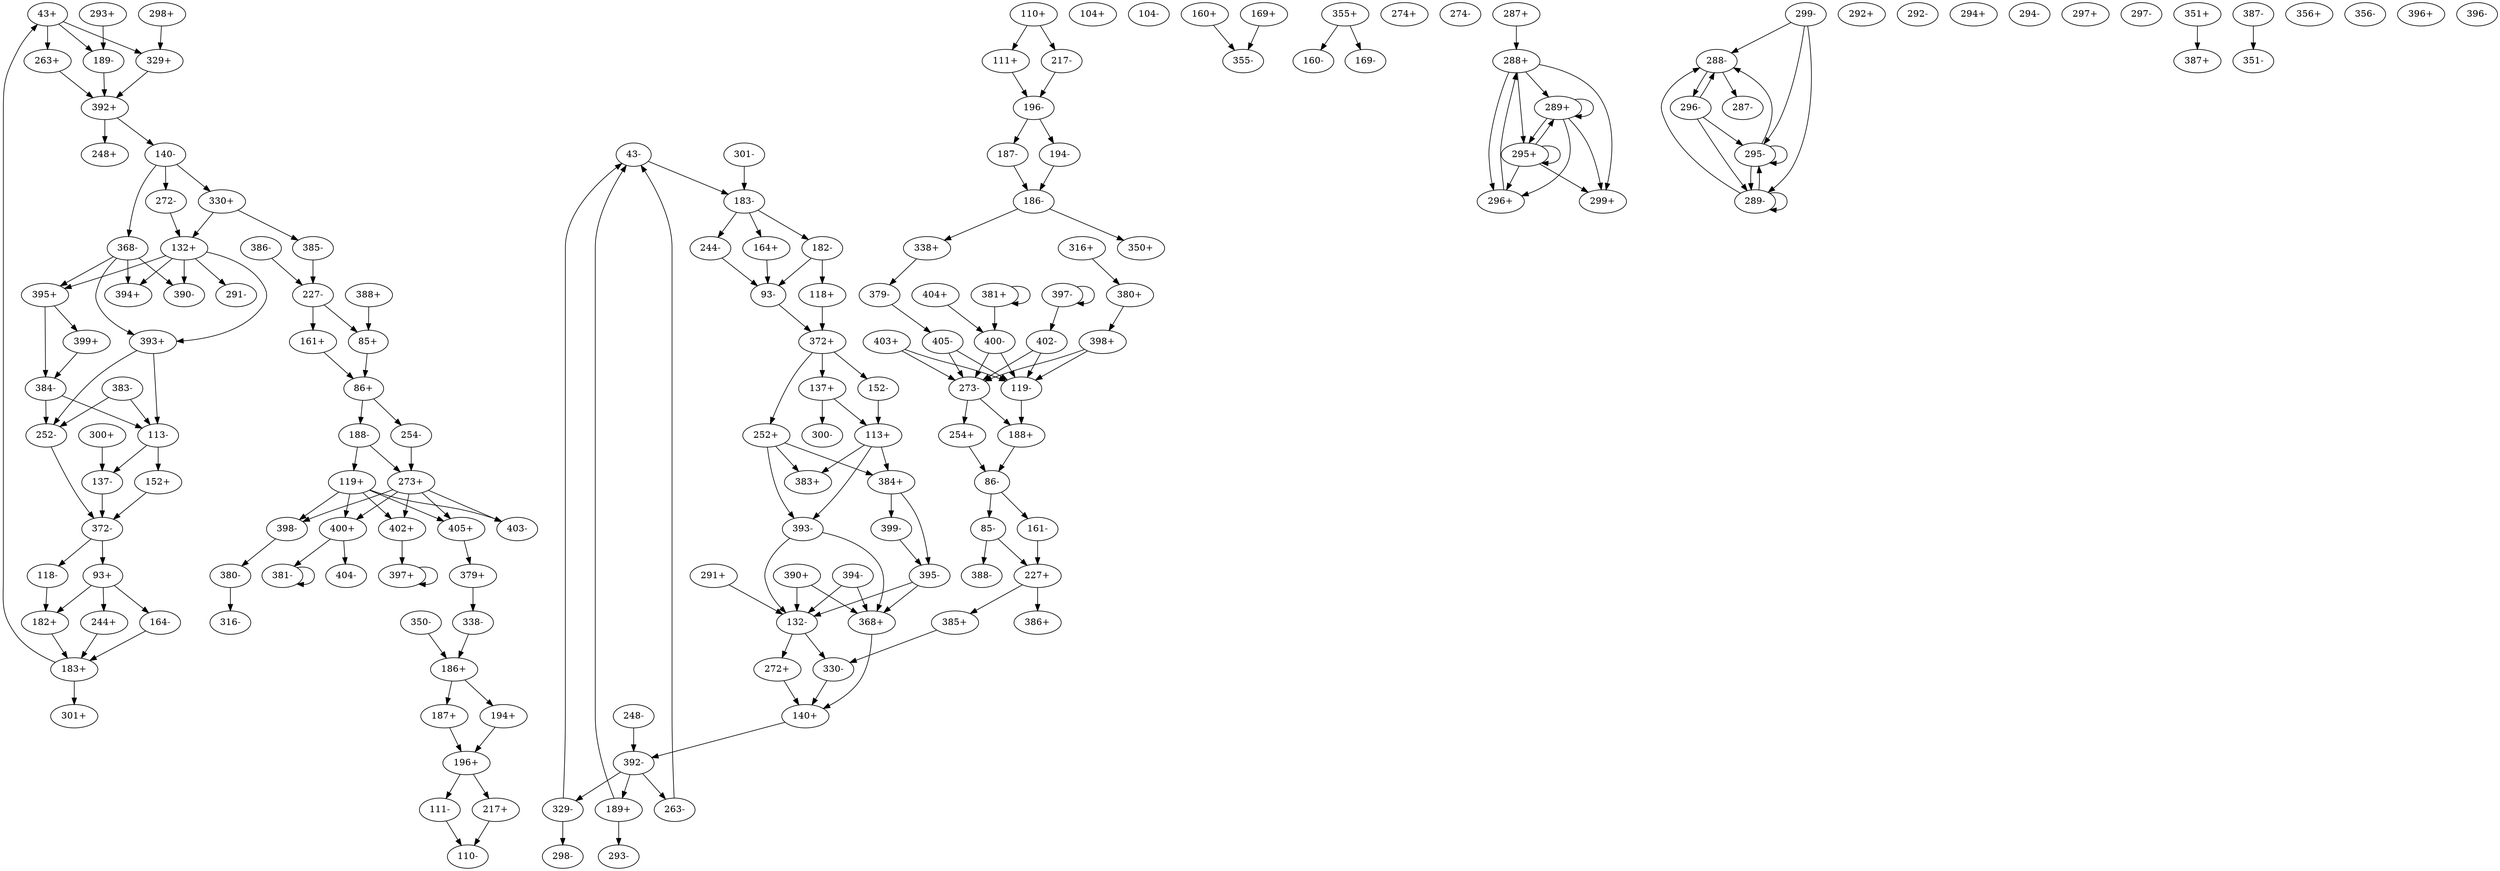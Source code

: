 digraph adj {
graph [k=96]
edge [d=-95]
"43+" [l=329 C=59670]
"43-" [l=329 C=59670]
"85+" [l=274 C=31330]
"85-" [l=274 C=31330]
"86+" [l=260 C=34789]
"86-" [l=260 C=34789]
"93+" [l=171 C=19380]
"93-" [l=171 C=19380]
"104+" [l=19906 C=501670]
"104-" [l=19906 C=501670]
"110+" [l=188 C=10231]
"110-" [l=188 C=10231]
"111+" [l=190 C=8551]
"111-" [l=190 C=8551]
"113+" [l=167 C=18360]
"113-" [l=167 C=18360]
"118+" [l=379 C=45530]
"118-" [l=379 C=45530]
"119+" [l=191 C=12159]
"119-" [l=191 C=12159]
"132+" [l=145 C=12750]
"132-" [l=145 C=12750]
"137+" [l=169 C=16839]
"137-" [l=169 C=16839]
"140+" [l=161 C=16830]
"140-" [l=161 C=16830]
"152+" [l=191 C=17639]
"152-" [l=191 C=17639]
"160+" [l=827 C=45609]
"160-" [l=827 C=45609]
"161+" [l=331 C=6883]
"161-" [l=331 C=6883]
"164+" [l=185 C=22950]
"164-" [l=185 C=22950]
"169+" [l=208 C=7717]
"169-" [l=208 C=7717]
"182+" [l=160 C=12188]
"182-" [l=160 C=12188]
"183+" [l=136 C=10455]
"183-" [l=136 C=10455]
"186+" [l=181 C=7716]
"186-" [l=181 C=7716]
"187+" [l=371 C=10744]
"187-" [l=371 C=10744]
"188+" [l=152 C=9052]
"188-" [l=152 C=9052]
"189+" [l=188 C=13272]
"189-" [l=188 C=13272]
"194+" [l=398 C=20108]
"194-" [l=398 C=20108]
"196+" [l=192 C=8398]
"196-" [l=192 C=8398]
"217+" [l=221 C=6213]
"217-" [l=221 C=6213]
"227+" [l=133 C=3872]
"227-" [l=133 C=3872]
"244+" [l=191 C=4692]
"244-" [l=191 C=4692]
"248+" [l=155 C=311]
"248-" [l=155 C=311]
"252+" [l=279 C=5940]
"252-" [l=279 C=5940]
"254+" [l=201 C=4311]
"254-" [l=201 C=4311]
"263+" [l=191 C=4194]
"263-" [l=191 C=4194]
"272+" [l=191 C=228]
"272-" [l=191 C=228]
"273+" [l=142 C=2138]
"273-" [l=142 C=2138]
"274+" [l=191 C=1313]
"274-" [l=191 C=1313]
"287+" [l=188 C=764]
"287-" [l=188 C=764]
"288+" [l=97 C=228]
"288-" [l=97 C=228]
"289+" [l=96 C=255]
"289-" [l=96 C=255]
"291+" [l=120 C=68]
"291-" [l=120 C=68]
"292+" [l=143 C=147]
"292-" [l=143 C=147]
"293+" [l=98 C=9]
"293-" [l=98 C=9]
"294+" [l=113 C=67]
"294-" [l=113 C=67]
"295+" [l=191 C=4398]
"295-" [l=191 C=4398]
"296+" [l=189 C=5658]
"296-" [l=189 C=5658]
"297+" [l=134 C=85]
"297-" [l=134 C=85]
"298+" [l=98 C=13]
"298-" [l=98 C=13]
"299+" [l=123 C=103]
"299-" [l=123 C=103]
"300+" [l=102 C=15]
"300-" [l=102 C=15]
"301+" [l=147 C=122]
"301-" [l=147 C=122]
"316+" [l=131289 C=3178453]
"316-" [l=131289 C=3178453]
"329+" [l=180 C=21663]
"329-" [l=180 C=21663]
"330+" [l=163 C=17340]
"330-" [l=163 C=17340]
"338+" [l=354719 C=12280736]
"338-" [l=354719 C=12280736]
"350+" [l=461 C=23014]
"350-" [l=461 C=23014]
"351+" [l=696 C=9482]
"351-" [l=696 C=9482]
"355+" [l=165 C=8551]
"355-" [l=165 C=8551]
"356+" [l=761 C=13006]
"356-" [l=761 C=13006]
"368+" [l=309 C=12255]
"368-" [l=309 C=12255]
"372+" [l=1355 C=321119]
"372-" [l=1355 C=321119]
"379+" [l=191 C=0]
"379-" [l=191 C=0]
"380+" [l=191 C=0]
"380-" [l=191 C=0]
"381+" [l=26773 C=1299269]
"381-" [l=26773 C=1299269]
"383+" [l=55439 C=3778022]
"383-" [l=55439 C=3778022]
"384+" [l=245229 C=12355884]
"384-" [l=245229 C=12355884]
"385+" [l=30250 C=1312476]
"385-" [l=30250 C=1312476]
"386+" [l=220932 C=6085973]
"386-" [l=220932 C=6085973]
"387+" [l=14743 C=366029]
"387-" [l=14743 C=366029]
"388+" [l=424706 C=17334081]
"388-" [l=424706 C=17334081]
"390+" [l=334609 C=13653171]
"390-" [l=334609 C=13653171]
"392+" [l=2390 C=585200]
"392-" [l=2390 C=585200]
"393+" [l=60082 C=4030980]
"393-" [l=60082 C=4030980]
"394+" [l=15655 C=1135970]
"394-" [l=15655 C=1135970]
"395+" [l=209092 C=11239649]
"395-" [l=209092 C=11239649]
"396+" [l=88519 C=2134239]
"396-" [l=88519 C=2134239]
"397+" [l=10868 C=275153]
"397-" [l=10868 C=275153]
"398+" [l=87201 C=2339796]
"398-" [l=87201 C=2339796]
"399+" [l=11318 C=479659]
"399-" [l=11318 C=479659]
"400+" [l=3949 C=274524]
"400-" [l=3949 C=274524]
"402+" [l=409709 C=11171200]
"402-" [l=409709 C=11171200]
"403+" [l=578266 C=19376347]
"403-" [l=578266 C=19376347]
"404+" [l=631096 C=34294614]
"404-" [l=631096 C=34294614]
"405+" [l=176744 C=5687952]
"405-" [l=176744 C=5687952]
"43+" -> "263+"
"43+" -> "329+" [d=-84]
"43+" -> "189-" [d=-84]
"43-" -> "183-"
"85+" -> "86+"
"85-" -> "227+" [d=-37]
"85-" -> "388-"
"86+" -> "188-"
"86+" -> "254-"
"86-" -> "85-"
"86-" -> "161-"
"93+" -> "182+" [d=-64]
"93+" -> "164-" [d=-89]
"93+" -> "244+" [d=-89]
"93-" -> "372+"
"110+" -> "111+"
"110+" -> "217-"
"111+" -> "196-"
"111-" -> "110-"
"113+" -> "383+"
"113+" -> "384+"
"113+" -> "393-"
"113-" -> "152+"
"113-" -> "137-" [d=-73]
"118+" -> "372+"
"118-" -> "182+"
"119+" -> "398-"
"119+" -> "400+"
"119+" -> "402+"
"119+" -> "403-"
"119+" -> "405+"
"119-" -> "188+"
"132+" -> "291-"
"132+" -> "390-" [d=-67]
"132+" -> "393+" [d=-67]
"132+" -> "394+" [d=-67]
"132+" -> "395+" [d=-67]
"132-" -> "272+"
"132-" -> "330-" [d=-67]
"137+" -> "300-"
"137+" -> "113+" [d=-73]
"137-" -> "372-" [d=-79]
"140+" -> "392-"
"140-" -> "368-"
"140-" -> "272-" [d=-55]
"140-" -> "330+" [d=-55]
"152+" -> "372-" [d=-79]
"152-" -> "113+"
"160+" -> "355-"
"161+" -> "86+"
"161-" -> "227+"
"164+" -> "93-" [d=-89]
"164-" -> "183+" [d=-89]
"169+" -> "355-"
"182+" -> "183+" [d=-89]
"182-" -> "118+"
"182-" -> "93-" [d=-64]
"183+" -> "43+"
"183+" -> "301+"
"183-" -> "244-"
"183-" -> "164+" [d=-89]
"183-" -> "182-" [d=-89]
"186+" -> "187+"
"186+" -> "194+"
"186-" -> "338+"
"186-" -> "350+"
"187+" -> "196+"
"187-" -> "186-"
"188+" -> "86-"
"188-" -> "119+"
"188-" -> "273+" [d=-46]
"189+" -> "293-"
"189+" -> "43-" [d=-84]
"189-" -> "392+"
"194+" -> "196+"
"194-" -> "186-"
"196+" -> "111-"
"196+" -> "217+"
"196-" -> "187-"
"196-" -> "194-"
"217+" -> "110-"
"217-" -> "196-"
"227+" -> "385+"
"227+" -> "386+"
"227-" -> "161+"
"227-" -> "85+" [d=-37]
"244+" -> "183+"
"244-" -> "93-" [d=-89]
"248-" -> "392-"
"252+" -> "383+"
"252+" -> "384+"
"252+" -> "393-"
"252-" -> "372-"
"254+" -> "86-"
"254-" -> "273+"
"263+" -> "392+" [d=-87]
"263-" -> "43-"
"272+" -> "140+" [d=-55]
"272-" -> "132+"
"273+" -> "398-"
"273+" -> "400+"
"273+" -> "402+"
"273+" -> "403-"
"273+" -> "405+"
"273-" -> "254+"
"273-" -> "188+" [d=-46]
"287+" -> "288+"
"288+" -> "289+"
"288+" -> "295+"
"288+" -> "296+"
"288+" -> "299+"
"288-" -> "287-"
"288-" -> "296-"
"289+" -> "289+"
"289+" -> "295+"
"289+" -> "296+"
"289+" -> "299+"
"289-" -> "288-"
"289-" -> "289-"
"289-" -> "295-"
"291+" -> "132-"
"293+" -> "189-"
"295+" -> "295+"
"295+" -> "296+"
"295+" -> "299+"
"295+" -> "289+"
"295-" -> "295-"
"295-" -> "288-"
"295-" -> "289-"
"296+" -> "288+"
"296-" -> "295-"
"296-" -> "288-"
"296-" -> "289-"
"298+" -> "329+"
"299-" -> "295-"
"299-" -> "288-"
"299-" -> "289-"
"300+" -> "137-"
"301-" -> "183-"
"316+" -> "380+"
"329+" -> "392+" [d=-87]
"329-" -> "298-"
"329-" -> "43-" [d=-84]
"330+" -> "132+" [d=-67]
"330+" -> "385-"
"330-" -> "140+" [d=-55]
"338+" -> "379-"
"338-" -> "186+"
"350-" -> "186+"
"351+" -> "387+"
"355+" -> "160-"
"355+" -> "169-"
"368+" -> "140+"
"368-" -> "390-"
"368-" -> "393+"
"368-" -> "394+"
"368-" -> "395+"
"372+" -> "252+"
"372+" -> "137+" [d=-79]
"372+" -> "152-" [d=-79]
"372-" -> "93+"
"372-" -> "118-"
"379+" -> "338-"
"379-" -> "405-"
"380+" -> "398+"
"380-" -> "316-"
"381+" -> "381+"
"381+" -> "400-" [d=-194]
"381-" -> "381-"
"383-" -> "113-"
"383-" -> "252-"
"384+" -> "395-" [d=-554]
"384+" -> "399-" [d=-554]
"384-" -> "113-"
"384-" -> "252-"
"385+" -> "330-"
"385-" -> "227-"
"386-" -> "227-"
"387-" -> "351-"
"388+" -> "85+"
"390+" -> "368+"
"390+" -> "132-" [d=-67]
"392+" -> "140-"
"392+" -> "248+"
"392-" -> "189+"
"392-" -> "263-" [d=-87]
"392-" -> "329-" [d=-87]
"393+" -> "113-"
"393+" -> "252-"
"393-" -> "368+"
"393-" -> "132-" [d=-67]
"394-" -> "368+"
"394-" -> "132-" [d=-67]
"395+" -> "384-" [d=-554]
"395+" -> "399+" [d=-554]
"395-" -> "368+"
"395-" -> "132-" [d=-67]
"397+" -> "397+"
"397-" -> "397-"
"397-" -> "402-"
"398+" -> "119-"
"398+" -> "273-"
"398-" -> "380-"
"399+" -> "384-" [d=-554]
"399-" -> "395-" [d=-554]
"400+" -> "404-"
"400+" -> "381-" [d=-194]
"400-" -> "119-"
"400-" -> "273-"
"402+" -> "397+"
"402-" -> "119-"
"402-" -> "273-"
"403+" -> "119-"
"403+" -> "273-"
"404+" -> "400-"
"405+" -> "379+"
"405-" -> "119-"
"405-" -> "273-"
}
